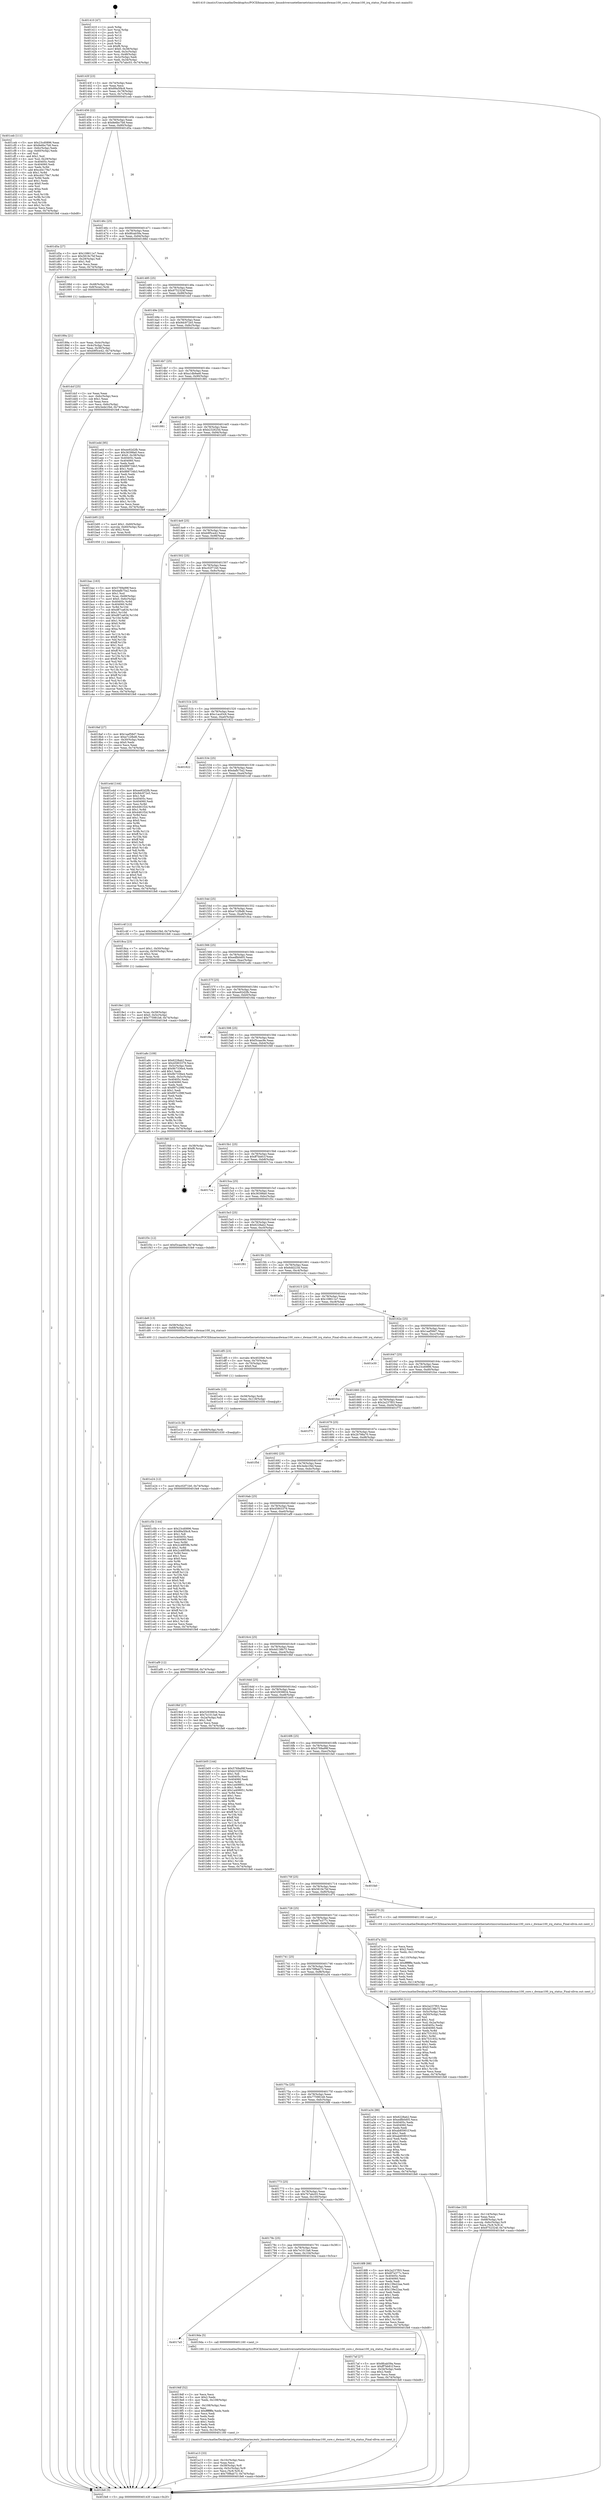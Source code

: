 digraph "0x401410" {
  label = "0x401410 (/mnt/c/Users/mathe/Desktop/tcc/POCII/binaries/extr_linuxdriversnetethernetstmicrostmmacdwmac100_core.c_dwmac100_irq_status_Final-ollvm.out::main(0))"
  labelloc = "t"
  node[shape=record]

  Entry [label="",width=0.3,height=0.3,shape=circle,fillcolor=black,style=filled]
  "0x40143f" [label="{
     0x40143f [23]\l
     | [instrs]\l
     &nbsp;&nbsp;0x40143f \<+3\>: mov -0x74(%rbp),%eax\l
     &nbsp;&nbsp;0x401442 \<+2\>: mov %eax,%ecx\l
     &nbsp;&nbsp;0x401444 \<+6\>: sub $0x89a5f4c8,%ecx\l
     &nbsp;&nbsp;0x40144a \<+3\>: mov %eax,-0x78(%rbp)\l
     &nbsp;&nbsp;0x40144d \<+3\>: mov %ecx,-0x7c(%rbp)\l
     &nbsp;&nbsp;0x401450 \<+6\>: je 0000000000401ceb \<main+0x8db\>\l
  }"]
  "0x401ceb" [label="{
     0x401ceb [111]\l
     | [instrs]\l
     &nbsp;&nbsp;0x401ceb \<+5\>: mov $0x23cd0896,%eax\l
     &nbsp;&nbsp;0x401cf0 \<+5\>: mov $0x8e6bc7b8,%ecx\l
     &nbsp;&nbsp;0x401cf5 \<+3\>: mov -0x6c(%rbp),%edx\l
     &nbsp;&nbsp;0x401cf8 \<+3\>: cmp -0x60(%rbp),%edx\l
     &nbsp;&nbsp;0x401cfb \<+4\>: setl %sil\l
     &nbsp;&nbsp;0x401cff \<+4\>: and $0x1,%sil\l
     &nbsp;&nbsp;0x401d03 \<+4\>: mov %sil,-0x29(%rbp)\l
     &nbsp;&nbsp;0x401d07 \<+7\>: mov 0x40405c,%edx\l
     &nbsp;&nbsp;0x401d0e \<+7\>: mov 0x404060,%edi\l
     &nbsp;&nbsp;0x401d15 \<+3\>: mov %edx,%r8d\l
     &nbsp;&nbsp;0x401d18 \<+7\>: add $0xcd4179a7,%r8d\l
     &nbsp;&nbsp;0x401d1f \<+4\>: sub $0x1,%r8d\l
     &nbsp;&nbsp;0x401d23 \<+7\>: sub $0xcd4179a7,%r8d\l
     &nbsp;&nbsp;0x401d2a \<+4\>: imul %r8d,%edx\l
     &nbsp;&nbsp;0x401d2e \<+3\>: and $0x1,%edx\l
     &nbsp;&nbsp;0x401d31 \<+3\>: cmp $0x0,%edx\l
     &nbsp;&nbsp;0x401d34 \<+4\>: sete %sil\l
     &nbsp;&nbsp;0x401d38 \<+3\>: cmp $0xa,%edi\l
     &nbsp;&nbsp;0x401d3b \<+4\>: setl %r9b\l
     &nbsp;&nbsp;0x401d3f \<+3\>: mov %sil,%r10b\l
     &nbsp;&nbsp;0x401d42 \<+3\>: and %r9b,%r10b\l
     &nbsp;&nbsp;0x401d45 \<+3\>: xor %r9b,%sil\l
     &nbsp;&nbsp;0x401d48 \<+3\>: or %sil,%r10b\l
     &nbsp;&nbsp;0x401d4b \<+4\>: test $0x1,%r10b\l
     &nbsp;&nbsp;0x401d4f \<+3\>: cmovne %ecx,%eax\l
     &nbsp;&nbsp;0x401d52 \<+3\>: mov %eax,-0x74(%rbp)\l
     &nbsp;&nbsp;0x401d55 \<+5\>: jmp 0000000000401fe8 \<main+0xbd8\>\l
  }"]
  "0x401456" [label="{
     0x401456 [22]\l
     | [instrs]\l
     &nbsp;&nbsp;0x401456 \<+5\>: jmp 000000000040145b \<main+0x4b\>\l
     &nbsp;&nbsp;0x40145b \<+3\>: mov -0x78(%rbp),%eax\l
     &nbsp;&nbsp;0x40145e \<+5\>: sub $0x8e6bc7b8,%eax\l
     &nbsp;&nbsp;0x401463 \<+3\>: mov %eax,-0x80(%rbp)\l
     &nbsp;&nbsp;0x401466 \<+6\>: je 0000000000401d5a \<main+0x94a\>\l
  }"]
  Exit [label="",width=0.3,height=0.3,shape=circle,fillcolor=black,style=filled,peripheries=2]
  "0x401d5a" [label="{
     0x401d5a [27]\l
     | [instrs]\l
     &nbsp;&nbsp;0x401d5a \<+5\>: mov $0x108611e7,%eax\l
     &nbsp;&nbsp;0x401d5f \<+5\>: mov $0x5819c7bf,%ecx\l
     &nbsp;&nbsp;0x401d64 \<+3\>: mov -0x29(%rbp),%dl\l
     &nbsp;&nbsp;0x401d67 \<+3\>: test $0x1,%dl\l
     &nbsp;&nbsp;0x401d6a \<+3\>: cmovne %ecx,%eax\l
     &nbsp;&nbsp;0x401d6d \<+3\>: mov %eax,-0x74(%rbp)\l
     &nbsp;&nbsp;0x401d70 \<+5\>: jmp 0000000000401fe8 \<main+0xbd8\>\l
  }"]
  "0x40146c" [label="{
     0x40146c [25]\l
     | [instrs]\l
     &nbsp;&nbsp;0x40146c \<+5\>: jmp 0000000000401471 \<main+0x61\>\l
     &nbsp;&nbsp;0x401471 \<+3\>: mov -0x78(%rbp),%eax\l
     &nbsp;&nbsp;0x401474 \<+5\>: sub $0x8fcab59a,%eax\l
     &nbsp;&nbsp;0x401479 \<+6\>: mov %eax,-0x84(%rbp)\l
     &nbsp;&nbsp;0x40147f \<+6\>: je 000000000040188d \<main+0x47d\>\l
  }"]
  "0x401e24" [label="{
     0x401e24 [12]\l
     | [instrs]\l
     &nbsp;&nbsp;0x401e24 \<+7\>: movl $0xc02f71b0,-0x74(%rbp)\l
     &nbsp;&nbsp;0x401e2b \<+5\>: jmp 0000000000401fe8 \<main+0xbd8\>\l
  }"]
  "0x40188d" [label="{
     0x40188d [13]\l
     | [instrs]\l
     &nbsp;&nbsp;0x40188d \<+4\>: mov -0x48(%rbp),%rax\l
     &nbsp;&nbsp;0x401891 \<+4\>: mov 0x8(%rax),%rdi\l
     &nbsp;&nbsp;0x401895 \<+5\>: call 0000000000401060 \<atoi@plt\>\l
     | [calls]\l
     &nbsp;&nbsp;0x401060 \{1\} (unknown)\l
  }"]
  "0x401485" [label="{
     0x401485 [25]\l
     | [instrs]\l
     &nbsp;&nbsp;0x401485 \<+5\>: jmp 000000000040148a \<main+0x7a\>\l
     &nbsp;&nbsp;0x40148a \<+3\>: mov -0x78(%rbp),%eax\l
     &nbsp;&nbsp;0x40148d \<+5\>: sub $0x9752324f,%eax\l
     &nbsp;&nbsp;0x401492 \<+6\>: mov %eax,-0x88(%rbp)\l
     &nbsp;&nbsp;0x401498 \<+6\>: je 0000000000401dcf \<main+0x9bf\>\l
  }"]
  "0x401e1b" [label="{
     0x401e1b [9]\l
     | [instrs]\l
     &nbsp;&nbsp;0x401e1b \<+4\>: mov -0x68(%rbp),%rdi\l
     &nbsp;&nbsp;0x401e1f \<+5\>: call 0000000000401030 \<free@plt\>\l
     | [calls]\l
     &nbsp;&nbsp;0x401030 \{1\} (unknown)\l
  }"]
  "0x401dcf" [label="{
     0x401dcf [25]\l
     | [instrs]\l
     &nbsp;&nbsp;0x401dcf \<+2\>: xor %eax,%eax\l
     &nbsp;&nbsp;0x401dd1 \<+3\>: mov -0x6c(%rbp),%ecx\l
     &nbsp;&nbsp;0x401dd4 \<+3\>: sub $0x1,%eax\l
     &nbsp;&nbsp;0x401dd7 \<+2\>: sub %eax,%ecx\l
     &nbsp;&nbsp;0x401dd9 \<+3\>: mov %ecx,-0x6c(%rbp)\l
     &nbsp;&nbsp;0x401ddc \<+7\>: movl $0x3ede1f4d,-0x74(%rbp)\l
     &nbsp;&nbsp;0x401de3 \<+5\>: jmp 0000000000401fe8 \<main+0xbd8\>\l
  }"]
  "0x40149e" [label="{
     0x40149e [25]\l
     | [instrs]\l
     &nbsp;&nbsp;0x40149e \<+5\>: jmp 00000000004014a3 \<main+0x93\>\l
     &nbsp;&nbsp;0x4014a3 \<+3\>: mov -0x78(%rbp),%eax\l
     &nbsp;&nbsp;0x4014a6 \<+5\>: sub $0x9dc972e5,%eax\l
     &nbsp;&nbsp;0x4014ab \<+6\>: mov %eax,-0x8c(%rbp)\l
     &nbsp;&nbsp;0x4014b1 \<+6\>: je 0000000000401edd \<main+0xacd\>\l
  }"]
  "0x401e0c" [label="{
     0x401e0c [15]\l
     | [instrs]\l
     &nbsp;&nbsp;0x401e0c \<+4\>: mov -0x58(%rbp),%rdi\l
     &nbsp;&nbsp;0x401e10 \<+6\>: mov %eax,-0x118(%rbp)\l
     &nbsp;&nbsp;0x401e16 \<+5\>: call 0000000000401030 \<free@plt\>\l
     | [calls]\l
     &nbsp;&nbsp;0x401030 \{1\} (unknown)\l
  }"]
  "0x401edd" [label="{
     0x401edd [95]\l
     | [instrs]\l
     &nbsp;&nbsp;0x401edd \<+5\>: mov $0xee92d2fb,%eax\l
     &nbsp;&nbsp;0x401ee2 \<+5\>: mov $0x36398a0,%ecx\l
     &nbsp;&nbsp;0x401ee7 \<+7\>: movl $0x0,-0x38(%rbp)\l
     &nbsp;&nbsp;0x401eee \<+7\>: mov 0x40405c,%edx\l
     &nbsp;&nbsp;0x401ef5 \<+7\>: mov 0x404060,%esi\l
     &nbsp;&nbsp;0x401efc \<+2\>: mov %edx,%edi\l
     &nbsp;&nbsp;0x401efe \<+6\>: add $0x888734b3,%edi\l
     &nbsp;&nbsp;0x401f04 \<+3\>: sub $0x1,%edi\l
     &nbsp;&nbsp;0x401f07 \<+6\>: sub $0x888734b3,%edi\l
     &nbsp;&nbsp;0x401f0d \<+3\>: imul %edi,%edx\l
     &nbsp;&nbsp;0x401f10 \<+3\>: and $0x1,%edx\l
     &nbsp;&nbsp;0x401f13 \<+3\>: cmp $0x0,%edx\l
     &nbsp;&nbsp;0x401f16 \<+4\>: sete %r8b\l
     &nbsp;&nbsp;0x401f1a \<+3\>: cmp $0xa,%esi\l
     &nbsp;&nbsp;0x401f1d \<+4\>: setl %r9b\l
     &nbsp;&nbsp;0x401f21 \<+3\>: mov %r8b,%r10b\l
     &nbsp;&nbsp;0x401f24 \<+3\>: and %r9b,%r10b\l
     &nbsp;&nbsp;0x401f27 \<+3\>: xor %r9b,%r8b\l
     &nbsp;&nbsp;0x401f2a \<+3\>: or %r8b,%r10b\l
     &nbsp;&nbsp;0x401f2d \<+4\>: test $0x1,%r10b\l
     &nbsp;&nbsp;0x401f31 \<+3\>: cmovne %ecx,%eax\l
     &nbsp;&nbsp;0x401f34 \<+3\>: mov %eax,-0x74(%rbp)\l
     &nbsp;&nbsp;0x401f37 \<+5\>: jmp 0000000000401fe8 \<main+0xbd8\>\l
  }"]
  "0x4014b7" [label="{
     0x4014b7 [25]\l
     | [instrs]\l
     &nbsp;&nbsp;0x4014b7 \<+5\>: jmp 00000000004014bc \<main+0xac\>\l
     &nbsp;&nbsp;0x4014bc \<+3\>: mov -0x78(%rbp),%eax\l
     &nbsp;&nbsp;0x4014bf \<+5\>: sub $0xa1db9ae8,%eax\l
     &nbsp;&nbsp;0x4014c4 \<+6\>: mov %eax,-0x90(%rbp)\l
     &nbsp;&nbsp;0x4014ca \<+6\>: je 0000000000401881 \<main+0x471\>\l
  }"]
  "0x401df5" [label="{
     0x401df5 [23]\l
     | [instrs]\l
     &nbsp;&nbsp;0x401df5 \<+10\>: movabs $0x4020b6,%rdi\l
     &nbsp;&nbsp;0x401dff \<+3\>: mov %eax,-0x70(%rbp)\l
     &nbsp;&nbsp;0x401e02 \<+3\>: mov -0x70(%rbp),%esi\l
     &nbsp;&nbsp;0x401e05 \<+2\>: mov $0x0,%al\l
     &nbsp;&nbsp;0x401e07 \<+5\>: call 0000000000401040 \<printf@plt\>\l
     | [calls]\l
     &nbsp;&nbsp;0x401040 \{1\} (unknown)\l
  }"]
  "0x401881" [label="{
     0x401881\l
  }", style=dashed]
  "0x4014d0" [label="{
     0x4014d0 [25]\l
     | [instrs]\l
     &nbsp;&nbsp;0x4014d0 \<+5\>: jmp 00000000004014d5 \<main+0xc5\>\l
     &nbsp;&nbsp;0x4014d5 \<+3\>: mov -0x78(%rbp),%eax\l
     &nbsp;&nbsp;0x4014d8 \<+5\>: sub $0xb232625d,%eax\l
     &nbsp;&nbsp;0x4014dd \<+6\>: mov %eax,-0x94(%rbp)\l
     &nbsp;&nbsp;0x4014e3 \<+6\>: je 0000000000401b95 \<main+0x785\>\l
  }"]
  "0x401dae" [label="{
     0x401dae [33]\l
     | [instrs]\l
     &nbsp;&nbsp;0x401dae \<+6\>: mov -0x114(%rbp),%ecx\l
     &nbsp;&nbsp;0x401db4 \<+3\>: imul %eax,%ecx\l
     &nbsp;&nbsp;0x401db7 \<+4\>: mov -0x68(%rbp),%r8\l
     &nbsp;&nbsp;0x401dbb \<+4\>: movslq -0x6c(%rbp),%r9\l
     &nbsp;&nbsp;0x401dbf \<+4\>: mov %ecx,(%r8,%r9,4)\l
     &nbsp;&nbsp;0x401dc3 \<+7\>: movl $0x9752324f,-0x74(%rbp)\l
     &nbsp;&nbsp;0x401dca \<+5\>: jmp 0000000000401fe8 \<main+0xbd8\>\l
  }"]
  "0x401b95" [label="{
     0x401b95 [23]\l
     | [instrs]\l
     &nbsp;&nbsp;0x401b95 \<+7\>: movl $0x1,-0x60(%rbp)\l
     &nbsp;&nbsp;0x401b9c \<+4\>: movslq -0x60(%rbp),%rax\l
     &nbsp;&nbsp;0x401ba0 \<+4\>: shl $0x2,%rax\l
     &nbsp;&nbsp;0x401ba4 \<+3\>: mov %rax,%rdi\l
     &nbsp;&nbsp;0x401ba7 \<+5\>: call 0000000000401050 \<malloc@plt\>\l
     | [calls]\l
     &nbsp;&nbsp;0x401050 \{1\} (unknown)\l
  }"]
  "0x4014e9" [label="{
     0x4014e9 [25]\l
     | [instrs]\l
     &nbsp;&nbsp;0x4014e9 \<+5\>: jmp 00000000004014ee \<main+0xde\>\l
     &nbsp;&nbsp;0x4014ee \<+3\>: mov -0x78(%rbp),%eax\l
     &nbsp;&nbsp;0x4014f1 \<+5\>: sub $0xb9f5ce42,%eax\l
     &nbsp;&nbsp;0x4014f6 \<+6\>: mov %eax,-0x98(%rbp)\l
     &nbsp;&nbsp;0x4014fc \<+6\>: je 00000000004018af \<main+0x49f\>\l
  }"]
  "0x401d7a" [label="{
     0x401d7a [52]\l
     | [instrs]\l
     &nbsp;&nbsp;0x401d7a \<+2\>: xor %ecx,%ecx\l
     &nbsp;&nbsp;0x401d7c \<+5\>: mov $0x2,%edx\l
     &nbsp;&nbsp;0x401d81 \<+6\>: mov %edx,-0x110(%rbp)\l
     &nbsp;&nbsp;0x401d87 \<+1\>: cltd\l
     &nbsp;&nbsp;0x401d88 \<+6\>: mov -0x110(%rbp),%esi\l
     &nbsp;&nbsp;0x401d8e \<+2\>: idiv %esi\l
     &nbsp;&nbsp;0x401d90 \<+6\>: imul $0xfffffffe,%edx,%edx\l
     &nbsp;&nbsp;0x401d96 \<+2\>: mov %ecx,%edi\l
     &nbsp;&nbsp;0x401d98 \<+2\>: sub %edx,%edi\l
     &nbsp;&nbsp;0x401d9a \<+2\>: mov %ecx,%edx\l
     &nbsp;&nbsp;0x401d9c \<+3\>: sub $0x1,%edx\l
     &nbsp;&nbsp;0x401d9f \<+2\>: add %edx,%edi\l
     &nbsp;&nbsp;0x401da1 \<+2\>: sub %edi,%ecx\l
     &nbsp;&nbsp;0x401da3 \<+6\>: mov %ecx,-0x114(%rbp)\l
     &nbsp;&nbsp;0x401da9 \<+5\>: call 0000000000401160 \<next_i\>\l
     | [calls]\l
     &nbsp;&nbsp;0x401160 \{1\} (/mnt/c/Users/mathe/Desktop/tcc/POCII/binaries/extr_linuxdriversnetethernetstmicrostmmacdwmac100_core.c_dwmac100_irq_status_Final-ollvm.out::next_i)\l
  }"]
  "0x4018af" [label="{
     0x4018af [27]\l
     | [instrs]\l
     &nbsp;&nbsp;0x4018af \<+5\>: mov $0x1aaf58d7,%eax\l
     &nbsp;&nbsp;0x4018b4 \<+5\>: mov $0xe7c2fbd6,%ecx\l
     &nbsp;&nbsp;0x4018b9 \<+3\>: mov -0x30(%rbp),%edx\l
     &nbsp;&nbsp;0x4018bc \<+3\>: cmp $0x0,%edx\l
     &nbsp;&nbsp;0x4018bf \<+3\>: cmove %ecx,%eax\l
     &nbsp;&nbsp;0x4018c2 \<+3\>: mov %eax,-0x74(%rbp)\l
     &nbsp;&nbsp;0x4018c5 \<+5\>: jmp 0000000000401fe8 \<main+0xbd8\>\l
  }"]
  "0x401502" [label="{
     0x401502 [25]\l
     | [instrs]\l
     &nbsp;&nbsp;0x401502 \<+5\>: jmp 0000000000401507 \<main+0xf7\>\l
     &nbsp;&nbsp;0x401507 \<+3\>: mov -0x78(%rbp),%eax\l
     &nbsp;&nbsp;0x40150a \<+5\>: sub $0xc02f71b0,%eax\l
     &nbsp;&nbsp;0x40150f \<+6\>: mov %eax,-0x9c(%rbp)\l
     &nbsp;&nbsp;0x401515 \<+6\>: je 0000000000401e4d \<main+0xa3d\>\l
  }"]
  "0x401bac" [label="{
     0x401bac [163]\l
     | [instrs]\l
     &nbsp;&nbsp;0x401bac \<+5\>: mov $0x5769a99f,%ecx\l
     &nbsp;&nbsp;0x401bb1 \<+5\>: mov $0xdafb75a2,%edx\l
     &nbsp;&nbsp;0x401bb6 \<+3\>: mov $0x1,%sil\l
     &nbsp;&nbsp;0x401bb9 \<+4\>: mov %rax,-0x68(%rbp)\l
     &nbsp;&nbsp;0x401bbd \<+7\>: movl $0x0,-0x6c(%rbp)\l
     &nbsp;&nbsp;0x401bc4 \<+8\>: mov 0x40405c,%r8d\l
     &nbsp;&nbsp;0x401bcc \<+8\>: mov 0x404060,%r9d\l
     &nbsp;&nbsp;0x401bd4 \<+3\>: mov %r8d,%r10d\l
     &nbsp;&nbsp;0x401bd7 \<+7\>: sub $0xd87ca634,%r10d\l
     &nbsp;&nbsp;0x401bde \<+4\>: sub $0x1,%r10d\l
     &nbsp;&nbsp;0x401be2 \<+7\>: add $0xd87ca634,%r10d\l
     &nbsp;&nbsp;0x401be9 \<+4\>: imul %r10d,%r8d\l
     &nbsp;&nbsp;0x401bed \<+4\>: and $0x1,%r8d\l
     &nbsp;&nbsp;0x401bf1 \<+4\>: cmp $0x0,%r8d\l
     &nbsp;&nbsp;0x401bf5 \<+4\>: sete %r11b\l
     &nbsp;&nbsp;0x401bf9 \<+4\>: cmp $0xa,%r9d\l
     &nbsp;&nbsp;0x401bfd \<+3\>: setl %bl\l
     &nbsp;&nbsp;0x401c00 \<+3\>: mov %r11b,%r14b\l
     &nbsp;&nbsp;0x401c03 \<+4\>: xor $0xff,%r14b\l
     &nbsp;&nbsp;0x401c07 \<+3\>: mov %bl,%r15b\l
     &nbsp;&nbsp;0x401c0a \<+4\>: xor $0xff,%r15b\l
     &nbsp;&nbsp;0x401c0e \<+4\>: xor $0x1,%sil\l
     &nbsp;&nbsp;0x401c12 \<+3\>: mov %r14b,%r12b\l
     &nbsp;&nbsp;0x401c15 \<+4\>: and $0xff,%r12b\l
     &nbsp;&nbsp;0x401c19 \<+3\>: and %sil,%r11b\l
     &nbsp;&nbsp;0x401c1c \<+3\>: mov %r15b,%r13b\l
     &nbsp;&nbsp;0x401c1f \<+4\>: and $0xff,%r13b\l
     &nbsp;&nbsp;0x401c23 \<+3\>: and %sil,%bl\l
     &nbsp;&nbsp;0x401c26 \<+3\>: or %r11b,%r12b\l
     &nbsp;&nbsp;0x401c29 \<+3\>: or %bl,%r13b\l
     &nbsp;&nbsp;0x401c2c \<+3\>: xor %r13b,%r12b\l
     &nbsp;&nbsp;0x401c2f \<+3\>: or %r15b,%r14b\l
     &nbsp;&nbsp;0x401c32 \<+4\>: xor $0xff,%r14b\l
     &nbsp;&nbsp;0x401c36 \<+4\>: or $0x1,%sil\l
     &nbsp;&nbsp;0x401c3a \<+3\>: and %sil,%r14b\l
     &nbsp;&nbsp;0x401c3d \<+3\>: or %r14b,%r12b\l
     &nbsp;&nbsp;0x401c40 \<+4\>: test $0x1,%r12b\l
     &nbsp;&nbsp;0x401c44 \<+3\>: cmovne %edx,%ecx\l
     &nbsp;&nbsp;0x401c47 \<+3\>: mov %ecx,-0x74(%rbp)\l
     &nbsp;&nbsp;0x401c4a \<+5\>: jmp 0000000000401fe8 \<main+0xbd8\>\l
  }"]
  "0x401e4d" [label="{
     0x401e4d [144]\l
     | [instrs]\l
     &nbsp;&nbsp;0x401e4d \<+5\>: mov $0xee92d2fb,%eax\l
     &nbsp;&nbsp;0x401e52 \<+5\>: mov $0x9dc972e5,%ecx\l
     &nbsp;&nbsp;0x401e57 \<+2\>: mov $0x1,%dl\l
     &nbsp;&nbsp;0x401e59 \<+7\>: mov 0x40405c,%esi\l
     &nbsp;&nbsp;0x401e60 \<+7\>: mov 0x404060,%edi\l
     &nbsp;&nbsp;0x401e67 \<+3\>: mov %esi,%r8d\l
     &nbsp;&nbsp;0x401e6a \<+7\>: add $0x4461f2d,%r8d\l
     &nbsp;&nbsp;0x401e71 \<+4\>: sub $0x1,%r8d\l
     &nbsp;&nbsp;0x401e75 \<+7\>: sub $0x4461f2d,%r8d\l
     &nbsp;&nbsp;0x401e7c \<+4\>: imul %r8d,%esi\l
     &nbsp;&nbsp;0x401e80 \<+3\>: and $0x1,%esi\l
     &nbsp;&nbsp;0x401e83 \<+3\>: cmp $0x0,%esi\l
     &nbsp;&nbsp;0x401e86 \<+4\>: sete %r9b\l
     &nbsp;&nbsp;0x401e8a \<+3\>: cmp $0xa,%edi\l
     &nbsp;&nbsp;0x401e8d \<+4\>: setl %r10b\l
     &nbsp;&nbsp;0x401e91 \<+3\>: mov %r9b,%r11b\l
     &nbsp;&nbsp;0x401e94 \<+4\>: xor $0xff,%r11b\l
     &nbsp;&nbsp;0x401e98 \<+3\>: mov %r10b,%bl\l
     &nbsp;&nbsp;0x401e9b \<+3\>: xor $0xff,%bl\l
     &nbsp;&nbsp;0x401e9e \<+3\>: xor $0x0,%dl\l
     &nbsp;&nbsp;0x401ea1 \<+3\>: mov %r11b,%r14b\l
     &nbsp;&nbsp;0x401ea4 \<+4\>: and $0x0,%r14b\l
     &nbsp;&nbsp;0x401ea8 \<+3\>: and %dl,%r9b\l
     &nbsp;&nbsp;0x401eab \<+3\>: mov %bl,%r15b\l
     &nbsp;&nbsp;0x401eae \<+4\>: and $0x0,%r15b\l
     &nbsp;&nbsp;0x401eb2 \<+3\>: and %dl,%r10b\l
     &nbsp;&nbsp;0x401eb5 \<+3\>: or %r9b,%r14b\l
     &nbsp;&nbsp;0x401eb8 \<+3\>: or %r10b,%r15b\l
     &nbsp;&nbsp;0x401ebb \<+3\>: xor %r15b,%r14b\l
     &nbsp;&nbsp;0x401ebe \<+3\>: or %bl,%r11b\l
     &nbsp;&nbsp;0x401ec1 \<+4\>: xor $0xff,%r11b\l
     &nbsp;&nbsp;0x401ec5 \<+3\>: or $0x0,%dl\l
     &nbsp;&nbsp;0x401ec8 \<+3\>: and %dl,%r11b\l
     &nbsp;&nbsp;0x401ecb \<+3\>: or %r11b,%r14b\l
     &nbsp;&nbsp;0x401ece \<+4\>: test $0x1,%r14b\l
     &nbsp;&nbsp;0x401ed2 \<+3\>: cmovne %ecx,%eax\l
     &nbsp;&nbsp;0x401ed5 \<+3\>: mov %eax,-0x74(%rbp)\l
     &nbsp;&nbsp;0x401ed8 \<+5\>: jmp 0000000000401fe8 \<main+0xbd8\>\l
  }"]
  "0x40151b" [label="{
     0x40151b [25]\l
     | [instrs]\l
     &nbsp;&nbsp;0x40151b \<+5\>: jmp 0000000000401520 \<main+0x110\>\l
     &nbsp;&nbsp;0x401520 \<+3\>: mov -0x78(%rbp),%eax\l
     &nbsp;&nbsp;0x401523 \<+5\>: sub $0xc1acd3c6,%eax\l
     &nbsp;&nbsp;0x401528 \<+6\>: mov %eax,-0xa0(%rbp)\l
     &nbsp;&nbsp;0x40152e \<+6\>: je 0000000000401822 \<main+0x412\>\l
  }"]
  "0x401a13" [label="{
     0x401a13 [33]\l
     | [instrs]\l
     &nbsp;&nbsp;0x401a13 \<+6\>: mov -0x10c(%rbp),%ecx\l
     &nbsp;&nbsp;0x401a19 \<+3\>: imul %eax,%ecx\l
     &nbsp;&nbsp;0x401a1c \<+4\>: mov -0x58(%rbp),%r8\l
     &nbsp;&nbsp;0x401a20 \<+4\>: movslq -0x5c(%rbp),%r9\l
     &nbsp;&nbsp;0x401a24 \<+4\>: mov %ecx,(%r8,%r9,4)\l
     &nbsp;&nbsp;0x401a28 \<+7\>: movl $0x70f8ab73,-0x74(%rbp)\l
     &nbsp;&nbsp;0x401a2f \<+5\>: jmp 0000000000401fe8 \<main+0xbd8\>\l
  }"]
  "0x401822" [label="{
     0x401822\l
  }", style=dashed]
  "0x401534" [label="{
     0x401534 [25]\l
     | [instrs]\l
     &nbsp;&nbsp;0x401534 \<+5\>: jmp 0000000000401539 \<main+0x129\>\l
     &nbsp;&nbsp;0x401539 \<+3\>: mov -0x78(%rbp),%eax\l
     &nbsp;&nbsp;0x40153c \<+5\>: sub $0xdafb75a2,%eax\l
     &nbsp;&nbsp;0x401541 \<+6\>: mov %eax,-0xa4(%rbp)\l
     &nbsp;&nbsp;0x401547 \<+6\>: je 0000000000401c4f \<main+0x83f\>\l
  }"]
  "0x4019df" [label="{
     0x4019df [52]\l
     | [instrs]\l
     &nbsp;&nbsp;0x4019df \<+2\>: xor %ecx,%ecx\l
     &nbsp;&nbsp;0x4019e1 \<+5\>: mov $0x2,%edx\l
     &nbsp;&nbsp;0x4019e6 \<+6\>: mov %edx,-0x108(%rbp)\l
     &nbsp;&nbsp;0x4019ec \<+1\>: cltd\l
     &nbsp;&nbsp;0x4019ed \<+6\>: mov -0x108(%rbp),%esi\l
     &nbsp;&nbsp;0x4019f3 \<+2\>: idiv %esi\l
     &nbsp;&nbsp;0x4019f5 \<+6\>: imul $0xfffffffe,%edx,%edx\l
     &nbsp;&nbsp;0x4019fb \<+2\>: mov %ecx,%edi\l
     &nbsp;&nbsp;0x4019fd \<+2\>: sub %edx,%edi\l
     &nbsp;&nbsp;0x4019ff \<+2\>: mov %ecx,%edx\l
     &nbsp;&nbsp;0x401a01 \<+3\>: sub $0x1,%edx\l
     &nbsp;&nbsp;0x401a04 \<+2\>: add %edx,%edi\l
     &nbsp;&nbsp;0x401a06 \<+2\>: sub %edi,%ecx\l
     &nbsp;&nbsp;0x401a08 \<+6\>: mov %ecx,-0x10c(%rbp)\l
     &nbsp;&nbsp;0x401a0e \<+5\>: call 0000000000401160 \<next_i\>\l
     | [calls]\l
     &nbsp;&nbsp;0x401160 \{1\} (/mnt/c/Users/mathe/Desktop/tcc/POCII/binaries/extr_linuxdriversnetethernetstmicrostmmacdwmac100_core.c_dwmac100_irq_status_Final-ollvm.out::next_i)\l
  }"]
  "0x401c4f" [label="{
     0x401c4f [12]\l
     | [instrs]\l
     &nbsp;&nbsp;0x401c4f \<+7\>: movl $0x3ede1f4d,-0x74(%rbp)\l
     &nbsp;&nbsp;0x401c56 \<+5\>: jmp 0000000000401fe8 \<main+0xbd8\>\l
  }"]
  "0x40154d" [label="{
     0x40154d [25]\l
     | [instrs]\l
     &nbsp;&nbsp;0x40154d \<+5\>: jmp 0000000000401552 \<main+0x142\>\l
     &nbsp;&nbsp;0x401552 \<+3\>: mov -0x78(%rbp),%eax\l
     &nbsp;&nbsp;0x401555 \<+5\>: sub $0xe7c2fbd6,%eax\l
     &nbsp;&nbsp;0x40155a \<+6\>: mov %eax,-0xa8(%rbp)\l
     &nbsp;&nbsp;0x401560 \<+6\>: je 00000000004018ca \<main+0x4ba\>\l
  }"]
  "0x4017a5" [label="{
     0x4017a5\l
  }", style=dashed]
  "0x4018ca" [label="{
     0x4018ca [23]\l
     | [instrs]\l
     &nbsp;&nbsp;0x4018ca \<+7\>: movl $0x1,-0x50(%rbp)\l
     &nbsp;&nbsp;0x4018d1 \<+4\>: movslq -0x50(%rbp),%rax\l
     &nbsp;&nbsp;0x4018d5 \<+4\>: shl $0x2,%rax\l
     &nbsp;&nbsp;0x4018d9 \<+3\>: mov %rax,%rdi\l
     &nbsp;&nbsp;0x4018dc \<+5\>: call 0000000000401050 \<malloc@plt\>\l
     | [calls]\l
     &nbsp;&nbsp;0x401050 \{1\} (unknown)\l
  }"]
  "0x401566" [label="{
     0x401566 [25]\l
     | [instrs]\l
     &nbsp;&nbsp;0x401566 \<+5\>: jmp 000000000040156b \<main+0x15b\>\l
     &nbsp;&nbsp;0x40156b \<+3\>: mov -0x78(%rbp),%eax\l
     &nbsp;&nbsp;0x40156e \<+5\>: sub $0xedfb0d05,%eax\l
     &nbsp;&nbsp;0x401573 \<+6\>: mov %eax,-0xac(%rbp)\l
     &nbsp;&nbsp;0x401579 \<+6\>: je 0000000000401a8c \<main+0x67c\>\l
  }"]
  "0x4019da" [label="{
     0x4019da [5]\l
     | [instrs]\l
     &nbsp;&nbsp;0x4019da \<+5\>: call 0000000000401160 \<next_i\>\l
     | [calls]\l
     &nbsp;&nbsp;0x401160 \{1\} (/mnt/c/Users/mathe/Desktop/tcc/POCII/binaries/extr_linuxdriversnetethernetstmicrostmmacdwmac100_core.c_dwmac100_irq_status_Final-ollvm.out::next_i)\l
  }"]
  "0x401a8c" [label="{
     0x401a8c [109]\l
     | [instrs]\l
     &nbsp;&nbsp;0x401a8c \<+5\>: mov $0x6228ab2,%eax\l
     &nbsp;&nbsp;0x401a91 \<+5\>: mov $0x45903379,%ecx\l
     &nbsp;&nbsp;0x401a96 \<+3\>: mov -0x5c(%rbp),%edx\l
     &nbsp;&nbsp;0x401a99 \<+6\>: add $0x9b7336e4,%edx\l
     &nbsp;&nbsp;0x401a9f \<+3\>: add $0x1,%edx\l
     &nbsp;&nbsp;0x401aa2 \<+6\>: sub $0x9b7336e4,%edx\l
     &nbsp;&nbsp;0x401aa8 \<+3\>: mov %edx,-0x5c(%rbp)\l
     &nbsp;&nbsp;0x401aab \<+7\>: mov 0x40405c,%edx\l
     &nbsp;&nbsp;0x401ab2 \<+7\>: mov 0x404060,%esi\l
     &nbsp;&nbsp;0x401ab9 \<+2\>: mov %edx,%edi\l
     &nbsp;&nbsp;0x401abb \<+6\>: sub $0x897c298f,%edi\l
     &nbsp;&nbsp;0x401ac1 \<+3\>: sub $0x1,%edi\l
     &nbsp;&nbsp;0x401ac4 \<+6\>: add $0x897c298f,%edi\l
     &nbsp;&nbsp;0x401aca \<+3\>: imul %edi,%edx\l
     &nbsp;&nbsp;0x401acd \<+3\>: and $0x1,%edx\l
     &nbsp;&nbsp;0x401ad0 \<+3\>: cmp $0x0,%edx\l
     &nbsp;&nbsp;0x401ad3 \<+4\>: sete %r8b\l
     &nbsp;&nbsp;0x401ad7 \<+3\>: cmp $0xa,%esi\l
     &nbsp;&nbsp;0x401ada \<+4\>: setl %r9b\l
     &nbsp;&nbsp;0x401ade \<+3\>: mov %r8b,%r10b\l
     &nbsp;&nbsp;0x401ae1 \<+3\>: and %r9b,%r10b\l
     &nbsp;&nbsp;0x401ae4 \<+3\>: xor %r9b,%r8b\l
     &nbsp;&nbsp;0x401ae7 \<+3\>: or %r8b,%r10b\l
     &nbsp;&nbsp;0x401aea \<+4\>: test $0x1,%r10b\l
     &nbsp;&nbsp;0x401aee \<+3\>: cmovne %ecx,%eax\l
     &nbsp;&nbsp;0x401af1 \<+3\>: mov %eax,-0x74(%rbp)\l
     &nbsp;&nbsp;0x401af4 \<+5\>: jmp 0000000000401fe8 \<main+0xbd8\>\l
  }"]
  "0x40157f" [label="{
     0x40157f [25]\l
     | [instrs]\l
     &nbsp;&nbsp;0x40157f \<+5\>: jmp 0000000000401584 \<main+0x174\>\l
     &nbsp;&nbsp;0x401584 \<+3\>: mov -0x78(%rbp),%eax\l
     &nbsp;&nbsp;0x401587 \<+5\>: sub $0xee92d2fb,%eax\l
     &nbsp;&nbsp;0x40158c \<+6\>: mov %eax,-0xb0(%rbp)\l
     &nbsp;&nbsp;0x401592 \<+6\>: je 0000000000401fda \<main+0xbca\>\l
  }"]
  "0x4018e1" [label="{
     0x4018e1 [23]\l
     | [instrs]\l
     &nbsp;&nbsp;0x4018e1 \<+4\>: mov %rax,-0x58(%rbp)\l
     &nbsp;&nbsp;0x4018e5 \<+7\>: movl $0x0,-0x5c(%rbp)\l
     &nbsp;&nbsp;0x4018ec \<+7\>: movl $0x775981b8,-0x74(%rbp)\l
     &nbsp;&nbsp;0x4018f3 \<+5\>: jmp 0000000000401fe8 \<main+0xbd8\>\l
  }"]
  "0x401fda" [label="{
     0x401fda\l
  }", style=dashed]
  "0x401598" [label="{
     0x401598 [25]\l
     | [instrs]\l
     &nbsp;&nbsp;0x401598 \<+5\>: jmp 000000000040159d \<main+0x18d\>\l
     &nbsp;&nbsp;0x40159d \<+3\>: mov -0x78(%rbp),%eax\l
     &nbsp;&nbsp;0x4015a0 \<+5\>: sub $0xf3caac9e,%eax\l
     &nbsp;&nbsp;0x4015a5 \<+6\>: mov %eax,-0xb4(%rbp)\l
     &nbsp;&nbsp;0x4015ab \<+6\>: je 0000000000401f48 \<main+0xb38\>\l
  }"]
  "0x40189a" [label="{
     0x40189a [21]\l
     | [instrs]\l
     &nbsp;&nbsp;0x40189a \<+3\>: mov %eax,-0x4c(%rbp)\l
     &nbsp;&nbsp;0x40189d \<+3\>: mov -0x4c(%rbp),%eax\l
     &nbsp;&nbsp;0x4018a0 \<+3\>: mov %eax,-0x30(%rbp)\l
     &nbsp;&nbsp;0x4018a3 \<+7\>: movl $0xb9f5ce42,-0x74(%rbp)\l
     &nbsp;&nbsp;0x4018aa \<+5\>: jmp 0000000000401fe8 \<main+0xbd8\>\l
  }"]
  "0x401f48" [label="{
     0x401f48 [21]\l
     | [instrs]\l
     &nbsp;&nbsp;0x401f48 \<+3\>: mov -0x38(%rbp),%eax\l
     &nbsp;&nbsp;0x401f4b \<+7\>: add $0xf8,%rsp\l
     &nbsp;&nbsp;0x401f52 \<+1\>: pop %rbx\l
     &nbsp;&nbsp;0x401f53 \<+2\>: pop %r12\l
     &nbsp;&nbsp;0x401f55 \<+2\>: pop %r13\l
     &nbsp;&nbsp;0x401f57 \<+2\>: pop %r14\l
     &nbsp;&nbsp;0x401f59 \<+2\>: pop %r15\l
     &nbsp;&nbsp;0x401f5b \<+1\>: pop %rbp\l
     &nbsp;&nbsp;0x401f5c \<+1\>: ret\l
  }"]
  "0x4015b1" [label="{
     0x4015b1 [25]\l
     | [instrs]\l
     &nbsp;&nbsp;0x4015b1 \<+5\>: jmp 00000000004015b6 \<main+0x1a6\>\l
     &nbsp;&nbsp;0x4015b6 \<+3\>: mov -0x78(%rbp),%eax\l
     &nbsp;&nbsp;0x4015b9 \<+5\>: sub $0xff7bb81f,%eax\l
     &nbsp;&nbsp;0x4015be \<+6\>: mov %eax,-0xb8(%rbp)\l
     &nbsp;&nbsp;0x4015c4 \<+6\>: je 00000000004017ca \<main+0x3ba\>\l
  }"]
  "0x401410" [label="{
     0x401410 [47]\l
     | [instrs]\l
     &nbsp;&nbsp;0x401410 \<+1\>: push %rbp\l
     &nbsp;&nbsp;0x401411 \<+3\>: mov %rsp,%rbp\l
     &nbsp;&nbsp;0x401414 \<+2\>: push %r15\l
     &nbsp;&nbsp;0x401416 \<+2\>: push %r14\l
     &nbsp;&nbsp;0x401418 \<+2\>: push %r13\l
     &nbsp;&nbsp;0x40141a \<+2\>: push %r12\l
     &nbsp;&nbsp;0x40141c \<+1\>: push %rbx\l
     &nbsp;&nbsp;0x40141d \<+7\>: sub $0xf8,%rsp\l
     &nbsp;&nbsp;0x401424 \<+7\>: movl $0x0,-0x38(%rbp)\l
     &nbsp;&nbsp;0x40142b \<+3\>: mov %edi,-0x3c(%rbp)\l
     &nbsp;&nbsp;0x40142e \<+4\>: mov %rsi,-0x48(%rbp)\l
     &nbsp;&nbsp;0x401432 \<+3\>: mov -0x3c(%rbp),%edi\l
     &nbsp;&nbsp;0x401435 \<+3\>: mov %edi,-0x34(%rbp)\l
     &nbsp;&nbsp;0x401438 \<+7\>: movl $0x7b7abc03,-0x74(%rbp)\l
  }"]
  "0x4017ca" [label="{
     0x4017ca\l
  }", style=dashed]
  "0x4015ca" [label="{
     0x4015ca [25]\l
     | [instrs]\l
     &nbsp;&nbsp;0x4015ca \<+5\>: jmp 00000000004015cf \<main+0x1bf\>\l
     &nbsp;&nbsp;0x4015cf \<+3\>: mov -0x78(%rbp),%eax\l
     &nbsp;&nbsp;0x4015d2 \<+5\>: sub $0x36398a0,%eax\l
     &nbsp;&nbsp;0x4015d7 \<+6\>: mov %eax,-0xbc(%rbp)\l
     &nbsp;&nbsp;0x4015dd \<+6\>: je 0000000000401f3c \<main+0xb2c\>\l
  }"]
  "0x401fe8" [label="{
     0x401fe8 [5]\l
     | [instrs]\l
     &nbsp;&nbsp;0x401fe8 \<+5\>: jmp 000000000040143f \<main+0x2f\>\l
  }"]
  "0x401f3c" [label="{
     0x401f3c [12]\l
     | [instrs]\l
     &nbsp;&nbsp;0x401f3c \<+7\>: movl $0xf3caac9e,-0x74(%rbp)\l
     &nbsp;&nbsp;0x401f43 \<+5\>: jmp 0000000000401fe8 \<main+0xbd8\>\l
  }"]
  "0x4015e3" [label="{
     0x4015e3 [25]\l
     | [instrs]\l
     &nbsp;&nbsp;0x4015e3 \<+5\>: jmp 00000000004015e8 \<main+0x1d8\>\l
     &nbsp;&nbsp;0x4015e8 \<+3\>: mov -0x78(%rbp),%eax\l
     &nbsp;&nbsp;0x4015eb \<+5\>: sub $0x6228ab2,%eax\l
     &nbsp;&nbsp;0x4015f0 \<+6\>: mov %eax,-0xc0(%rbp)\l
     &nbsp;&nbsp;0x4015f6 \<+6\>: je 0000000000401f81 \<main+0xb71\>\l
  }"]
  "0x40178c" [label="{
     0x40178c [25]\l
     | [instrs]\l
     &nbsp;&nbsp;0x40178c \<+5\>: jmp 0000000000401791 \<main+0x381\>\l
     &nbsp;&nbsp;0x401791 \<+3\>: mov -0x78(%rbp),%eax\l
     &nbsp;&nbsp;0x401794 \<+5\>: sub $0x7e1013a6,%eax\l
     &nbsp;&nbsp;0x401799 \<+6\>: mov %eax,-0x104(%rbp)\l
     &nbsp;&nbsp;0x40179f \<+6\>: je 00000000004019da \<main+0x5ca\>\l
  }"]
  "0x401f81" [label="{
     0x401f81\l
  }", style=dashed]
  "0x4015fc" [label="{
     0x4015fc [25]\l
     | [instrs]\l
     &nbsp;&nbsp;0x4015fc \<+5\>: jmp 0000000000401601 \<main+0x1f1\>\l
     &nbsp;&nbsp;0x401601 \<+3\>: mov -0x78(%rbp),%eax\l
     &nbsp;&nbsp;0x401604 \<+5\>: sub $0x6dd223d,%eax\l
     &nbsp;&nbsp;0x401609 \<+6\>: mov %eax,-0xc4(%rbp)\l
     &nbsp;&nbsp;0x40160f \<+6\>: je 0000000000401e3c \<main+0xa2c\>\l
  }"]
  "0x4017af" [label="{
     0x4017af [27]\l
     | [instrs]\l
     &nbsp;&nbsp;0x4017af \<+5\>: mov $0x8fcab59a,%eax\l
     &nbsp;&nbsp;0x4017b4 \<+5\>: mov $0xff7bb81f,%ecx\l
     &nbsp;&nbsp;0x4017b9 \<+3\>: mov -0x34(%rbp),%edx\l
     &nbsp;&nbsp;0x4017bc \<+3\>: cmp $0x2,%edx\l
     &nbsp;&nbsp;0x4017bf \<+3\>: cmovne %ecx,%eax\l
     &nbsp;&nbsp;0x4017c2 \<+3\>: mov %eax,-0x74(%rbp)\l
     &nbsp;&nbsp;0x4017c5 \<+5\>: jmp 0000000000401fe8 \<main+0xbd8\>\l
  }"]
  "0x401e3c" [label="{
     0x401e3c\l
  }", style=dashed]
  "0x401615" [label="{
     0x401615 [25]\l
     | [instrs]\l
     &nbsp;&nbsp;0x401615 \<+5\>: jmp 000000000040161a \<main+0x20a\>\l
     &nbsp;&nbsp;0x40161a \<+3\>: mov -0x78(%rbp),%eax\l
     &nbsp;&nbsp;0x40161d \<+5\>: sub $0x108611e7,%eax\l
     &nbsp;&nbsp;0x401622 \<+6\>: mov %eax,-0xc8(%rbp)\l
     &nbsp;&nbsp;0x401628 \<+6\>: je 0000000000401de8 \<main+0x9d8\>\l
  }"]
  "0x401773" [label="{
     0x401773 [25]\l
     | [instrs]\l
     &nbsp;&nbsp;0x401773 \<+5\>: jmp 0000000000401778 \<main+0x368\>\l
     &nbsp;&nbsp;0x401778 \<+3\>: mov -0x78(%rbp),%eax\l
     &nbsp;&nbsp;0x40177b \<+5\>: sub $0x7b7abc03,%eax\l
     &nbsp;&nbsp;0x401780 \<+6\>: mov %eax,-0x100(%rbp)\l
     &nbsp;&nbsp;0x401786 \<+6\>: je 00000000004017af \<main+0x39f\>\l
  }"]
  "0x401de8" [label="{
     0x401de8 [13]\l
     | [instrs]\l
     &nbsp;&nbsp;0x401de8 \<+4\>: mov -0x58(%rbp),%rdi\l
     &nbsp;&nbsp;0x401dec \<+4\>: mov -0x68(%rbp),%rsi\l
     &nbsp;&nbsp;0x401df0 \<+5\>: call 0000000000401400 \<dwmac100_irq_status\>\l
     | [calls]\l
     &nbsp;&nbsp;0x401400 \{1\} (/mnt/c/Users/mathe/Desktop/tcc/POCII/binaries/extr_linuxdriversnetethernetstmicrostmmacdwmac100_core.c_dwmac100_irq_status_Final-ollvm.out::dwmac100_irq_status)\l
  }"]
  "0x40162e" [label="{
     0x40162e [25]\l
     | [instrs]\l
     &nbsp;&nbsp;0x40162e \<+5\>: jmp 0000000000401633 \<main+0x223\>\l
     &nbsp;&nbsp;0x401633 \<+3\>: mov -0x78(%rbp),%eax\l
     &nbsp;&nbsp;0x401636 \<+5\>: sub $0x1aaf58d7,%eax\l
     &nbsp;&nbsp;0x40163b \<+6\>: mov %eax,-0xcc(%rbp)\l
     &nbsp;&nbsp;0x401641 \<+6\>: je 0000000000401e30 \<main+0xa20\>\l
  }"]
  "0x4018f8" [label="{
     0x4018f8 [88]\l
     | [instrs]\l
     &nbsp;&nbsp;0x4018f8 \<+5\>: mov $0x2a237f03,%eax\l
     &nbsp;&nbsp;0x4018fd \<+5\>: mov $0x6f7e377c,%ecx\l
     &nbsp;&nbsp;0x401902 \<+7\>: mov 0x40405c,%edx\l
     &nbsp;&nbsp;0x401909 \<+7\>: mov 0x404060,%esi\l
     &nbsp;&nbsp;0x401910 \<+2\>: mov %edx,%edi\l
     &nbsp;&nbsp;0x401912 \<+6\>: add $0x139e22aa,%edi\l
     &nbsp;&nbsp;0x401918 \<+3\>: sub $0x1,%edi\l
     &nbsp;&nbsp;0x40191b \<+6\>: sub $0x139e22aa,%edi\l
     &nbsp;&nbsp;0x401921 \<+3\>: imul %edi,%edx\l
     &nbsp;&nbsp;0x401924 \<+3\>: and $0x1,%edx\l
     &nbsp;&nbsp;0x401927 \<+3\>: cmp $0x0,%edx\l
     &nbsp;&nbsp;0x40192a \<+4\>: sete %r8b\l
     &nbsp;&nbsp;0x40192e \<+3\>: cmp $0xa,%esi\l
     &nbsp;&nbsp;0x401931 \<+4\>: setl %r9b\l
     &nbsp;&nbsp;0x401935 \<+3\>: mov %r8b,%r10b\l
     &nbsp;&nbsp;0x401938 \<+3\>: and %r9b,%r10b\l
     &nbsp;&nbsp;0x40193b \<+3\>: xor %r9b,%r8b\l
     &nbsp;&nbsp;0x40193e \<+3\>: or %r8b,%r10b\l
     &nbsp;&nbsp;0x401941 \<+4\>: test $0x1,%r10b\l
     &nbsp;&nbsp;0x401945 \<+3\>: cmovne %ecx,%eax\l
     &nbsp;&nbsp;0x401948 \<+3\>: mov %eax,-0x74(%rbp)\l
     &nbsp;&nbsp;0x40194b \<+5\>: jmp 0000000000401fe8 \<main+0xbd8\>\l
  }"]
  "0x401e30" [label="{
     0x401e30\l
  }", style=dashed]
  "0x401647" [label="{
     0x401647 [25]\l
     | [instrs]\l
     &nbsp;&nbsp;0x401647 \<+5\>: jmp 000000000040164c \<main+0x23c\>\l
     &nbsp;&nbsp;0x40164c \<+3\>: mov -0x78(%rbp),%eax\l
     &nbsp;&nbsp;0x40164f \<+5\>: sub $0x23cd0896,%eax\l
     &nbsp;&nbsp;0x401654 \<+6\>: mov %eax,-0xd0(%rbp)\l
     &nbsp;&nbsp;0x40165a \<+6\>: je 0000000000401fce \<main+0xbbe\>\l
  }"]
  "0x40175a" [label="{
     0x40175a [25]\l
     | [instrs]\l
     &nbsp;&nbsp;0x40175a \<+5\>: jmp 000000000040175f \<main+0x34f\>\l
     &nbsp;&nbsp;0x40175f \<+3\>: mov -0x78(%rbp),%eax\l
     &nbsp;&nbsp;0x401762 \<+5\>: sub $0x775981b8,%eax\l
     &nbsp;&nbsp;0x401767 \<+6\>: mov %eax,-0xfc(%rbp)\l
     &nbsp;&nbsp;0x40176d \<+6\>: je 00000000004018f8 \<main+0x4e8\>\l
  }"]
  "0x401fce" [label="{
     0x401fce\l
  }", style=dashed]
  "0x401660" [label="{
     0x401660 [25]\l
     | [instrs]\l
     &nbsp;&nbsp;0x401660 \<+5\>: jmp 0000000000401665 \<main+0x255\>\l
     &nbsp;&nbsp;0x401665 \<+3\>: mov -0x78(%rbp),%eax\l
     &nbsp;&nbsp;0x401668 \<+5\>: sub $0x2a237f03,%eax\l
     &nbsp;&nbsp;0x40166d \<+6\>: mov %eax,-0xd4(%rbp)\l
     &nbsp;&nbsp;0x401673 \<+6\>: je 0000000000401f75 \<main+0xb65\>\l
  }"]
  "0x401a34" [label="{
     0x401a34 [88]\l
     | [instrs]\l
     &nbsp;&nbsp;0x401a34 \<+5\>: mov $0x6228ab2,%eax\l
     &nbsp;&nbsp;0x401a39 \<+5\>: mov $0xedfb0d05,%ecx\l
     &nbsp;&nbsp;0x401a3e \<+7\>: mov 0x40405c,%edx\l
     &nbsp;&nbsp;0x401a45 \<+7\>: mov 0x404060,%esi\l
     &nbsp;&nbsp;0x401a4c \<+2\>: mov %edx,%edi\l
     &nbsp;&nbsp;0x401a4e \<+6\>: sub $0xab85901f,%edi\l
     &nbsp;&nbsp;0x401a54 \<+3\>: sub $0x1,%edi\l
     &nbsp;&nbsp;0x401a57 \<+6\>: add $0xab85901f,%edi\l
     &nbsp;&nbsp;0x401a5d \<+3\>: imul %edi,%edx\l
     &nbsp;&nbsp;0x401a60 \<+3\>: and $0x1,%edx\l
     &nbsp;&nbsp;0x401a63 \<+3\>: cmp $0x0,%edx\l
     &nbsp;&nbsp;0x401a66 \<+4\>: sete %r8b\l
     &nbsp;&nbsp;0x401a6a \<+3\>: cmp $0xa,%esi\l
     &nbsp;&nbsp;0x401a6d \<+4\>: setl %r9b\l
     &nbsp;&nbsp;0x401a71 \<+3\>: mov %r8b,%r10b\l
     &nbsp;&nbsp;0x401a74 \<+3\>: and %r9b,%r10b\l
     &nbsp;&nbsp;0x401a77 \<+3\>: xor %r9b,%r8b\l
     &nbsp;&nbsp;0x401a7a \<+3\>: or %r8b,%r10b\l
     &nbsp;&nbsp;0x401a7d \<+4\>: test $0x1,%r10b\l
     &nbsp;&nbsp;0x401a81 \<+3\>: cmovne %ecx,%eax\l
     &nbsp;&nbsp;0x401a84 \<+3\>: mov %eax,-0x74(%rbp)\l
     &nbsp;&nbsp;0x401a87 \<+5\>: jmp 0000000000401fe8 \<main+0xbd8\>\l
  }"]
  "0x401f75" [label="{
     0x401f75\l
  }", style=dashed]
  "0x401679" [label="{
     0x401679 [25]\l
     | [instrs]\l
     &nbsp;&nbsp;0x401679 \<+5\>: jmp 000000000040167e \<main+0x26e\>\l
     &nbsp;&nbsp;0x40167e \<+3\>: mov -0x78(%rbp),%eax\l
     &nbsp;&nbsp;0x401681 \<+5\>: sub $0x2b798a70,%eax\l
     &nbsp;&nbsp;0x401686 \<+6\>: mov %eax,-0xd8(%rbp)\l
     &nbsp;&nbsp;0x40168c \<+6\>: je 0000000000401f5d \<main+0xb4d\>\l
  }"]
  "0x401741" [label="{
     0x401741 [25]\l
     | [instrs]\l
     &nbsp;&nbsp;0x401741 \<+5\>: jmp 0000000000401746 \<main+0x336\>\l
     &nbsp;&nbsp;0x401746 \<+3\>: mov -0x78(%rbp),%eax\l
     &nbsp;&nbsp;0x401749 \<+5\>: sub $0x70f8ab73,%eax\l
     &nbsp;&nbsp;0x40174e \<+6\>: mov %eax,-0xf8(%rbp)\l
     &nbsp;&nbsp;0x401754 \<+6\>: je 0000000000401a34 \<main+0x624\>\l
  }"]
  "0x401f5d" [label="{
     0x401f5d\l
  }", style=dashed]
  "0x401692" [label="{
     0x401692 [25]\l
     | [instrs]\l
     &nbsp;&nbsp;0x401692 \<+5\>: jmp 0000000000401697 \<main+0x287\>\l
     &nbsp;&nbsp;0x401697 \<+3\>: mov -0x78(%rbp),%eax\l
     &nbsp;&nbsp;0x40169a \<+5\>: sub $0x3ede1f4d,%eax\l
     &nbsp;&nbsp;0x40169f \<+6\>: mov %eax,-0xdc(%rbp)\l
     &nbsp;&nbsp;0x4016a5 \<+6\>: je 0000000000401c5b \<main+0x84b\>\l
  }"]
  "0x401950" [label="{
     0x401950 [111]\l
     | [instrs]\l
     &nbsp;&nbsp;0x401950 \<+5\>: mov $0x2a237f03,%eax\l
     &nbsp;&nbsp;0x401955 \<+5\>: mov $0x4d138b75,%ecx\l
     &nbsp;&nbsp;0x40195a \<+3\>: mov -0x5c(%rbp),%edx\l
     &nbsp;&nbsp;0x40195d \<+3\>: cmp -0x50(%rbp),%edx\l
     &nbsp;&nbsp;0x401960 \<+4\>: setl %sil\l
     &nbsp;&nbsp;0x401964 \<+4\>: and $0x1,%sil\l
     &nbsp;&nbsp;0x401968 \<+4\>: mov %sil,-0x2a(%rbp)\l
     &nbsp;&nbsp;0x40196c \<+7\>: mov 0x40405c,%edx\l
     &nbsp;&nbsp;0x401973 \<+7\>: mov 0x404060,%edi\l
     &nbsp;&nbsp;0x40197a \<+3\>: mov %edx,%r8d\l
     &nbsp;&nbsp;0x40197d \<+7\>: add $0x7531932,%r8d\l
     &nbsp;&nbsp;0x401984 \<+4\>: sub $0x1,%r8d\l
     &nbsp;&nbsp;0x401988 \<+7\>: sub $0x7531932,%r8d\l
     &nbsp;&nbsp;0x40198f \<+4\>: imul %r8d,%edx\l
     &nbsp;&nbsp;0x401993 \<+3\>: and $0x1,%edx\l
     &nbsp;&nbsp;0x401996 \<+3\>: cmp $0x0,%edx\l
     &nbsp;&nbsp;0x401999 \<+4\>: sete %sil\l
     &nbsp;&nbsp;0x40199d \<+3\>: cmp $0xa,%edi\l
     &nbsp;&nbsp;0x4019a0 \<+4\>: setl %r9b\l
     &nbsp;&nbsp;0x4019a4 \<+3\>: mov %sil,%r10b\l
     &nbsp;&nbsp;0x4019a7 \<+3\>: and %r9b,%r10b\l
     &nbsp;&nbsp;0x4019aa \<+3\>: xor %r9b,%sil\l
     &nbsp;&nbsp;0x4019ad \<+3\>: or %sil,%r10b\l
     &nbsp;&nbsp;0x4019b0 \<+4\>: test $0x1,%r10b\l
     &nbsp;&nbsp;0x4019b4 \<+3\>: cmovne %ecx,%eax\l
     &nbsp;&nbsp;0x4019b7 \<+3\>: mov %eax,-0x74(%rbp)\l
     &nbsp;&nbsp;0x4019ba \<+5\>: jmp 0000000000401fe8 \<main+0xbd8\>\l
  }"]
  "0x401c5b" [label="{
     0x401c5b [144]\l
     | [instrs]\l
     &nbsp;&nbsp;0x401c5b \<+5\>: mov $0x23cd0896,%eax\l
     &nbsp;&nbsp;0x401c60 \<+5\>: mov $0x89a5f4c8,%ecx\l
     &nbsp;&nbsp;0x401c65 \<+2\>: mov $0x1,%dl\l
     &nbsp;&nbsp;0x401c67 \<+7\>: mov 0x40405c,%esi\l
     &nbsp;&nbsp;0x401c6e \<+7\>: mov 0x404060,%edi\l
     &nbsp;&nbsp;0x401c75 \<+3\>: mov %esi,%r8d\l
     &nbsp;&nbsp;0x401c78 \<+7\>: sub $0x2c48f59b,%r8d\l
     &nbsp;&nbsp;0x401c7f \<+4\>: sub $0x1,%r8d\l
     &nbsp;&nbsp;0x401c83 \<+7\>: add $0x2c48f59b,%r8d\l
     &nbsp;&nbsp;0x401c8a \<+4\>: imul %r8d,%esi\l
     &nbsp;&nbsp;0x401c8e \<+3\>: and $0x1,%esi\l
     &nbsp;&nbsp;0x401c91 \<+3\>: cmp $0x0,%esi\l
     &nbsp;&nbsp;0x401c94 \<+4\>: sete %r9b\l
     &nbsp;&nbsp;0x401c98 \<+3\>: cmp $0xa,%edi\l
     &nbsp;&nbsp;0x401c9b \<+4\>: setl %r10b\l
     &nbsp;&nbsp;0x401c9f \<+3\>: mov %r9b,%r11b\l
     &nbsp;&nbsp;0x401ca2 \<+4\>: xor $0xff,%r11b\l
     &nbsp;&nbsp;0x401ca6 \<+3\>: mov %r10b,%bl\l
     &nbsp;&nbsp;0x401ca9 \<+3\>: xor $0xff,%bl\l
     &nbsp;&nbsp;0x401cac \<+3\>: xor $0x0,%dl\l
     &nbsp;&nbsp;0x401caf \<+3\>: mov %r11b,%r14b\l
     &nbsp;&nbsp;0x401cb2 \<+4\>: and $0x0,%r14b\l
     &nbsp;&nbsp;0x401cb6 \<+3\>: and %dl,%r9b\l
     &nbsp;&nbsp;0x401cb9 \<+3\>: mov %bl,%r15b\l
     &nbsp;&nbsp;0x401cbc \<+4\>: and $0x0,%r15b\l
     &nbsp;&nbsp;0x401cc0 \<+3\>: and %dl,%r10b\l
     &nbsp;&nbsp;0x401cc3 \<+3\>: or %r9b,%r14b\l
     &nbsp;&nbsp;0x401cc6 \<+3\>: or %r10b,%r15b\l
     &nbsp;&nbsp;0x401cc9 \<+3\>: xor %r15b,%r14b\l
     &nbsp;&nbsp;0x401ccc \<+3\>: or %bl,%r11b\l
     &nbsp;&nbsp;0x401ccf \<+4\>: xor $0xff,%r11b\l
     &nbsp;&nbsp;0x401cd3 \<+3\>: or $0x0,%dl\l
     &nbsp;&nbsp;0x401cd6 \<+3\>: and %dl,%r11b\l
     &nbsp;&nbsp;0x401cd9 \<+3\>: or %r11b,%r14b\l
     &nbsp;&nbsp;0x401cdc \<+4\>: test $0x1,%r14b\l
     &nbsp;&nbsp;0x401ce0 \<+3\>: cmovne %ecx,%eax\l
     &nbsp;&nbsp;0x401ce3 \<+3\>: mov %eax,-0x74(%rbp)\l
     &nbsp;&nbsp;0x401ce6 \<+5\>: jmp 0000000000401fe8 \<main+0xbd8\>\l
  }"]
  "0x4016ab" [label="{
     0x4016ab [25]\l
     | [instrs]\l
     &nbsp;&nbsp;0x4016ab \<+5\>: jmp 00000000004016b0 \<main+0x2a0\>\l
     &nbsp;&nbsp;0x4016b0 \<+3\>: mov -0x78(%rbp),%eax\l
     &nbsp;&nbsp;0x4016b3 \<+5\>: sub $0x45903379,%eax\l
     &nbsp;&nbsp;0x4016b8 \<+6\>: mov %eax,-0xe0(%rbp)\l
     &nbsp;&nbsp;0x4016be \<+6\>: je 0000000000401af9 \<main+0x6e9\>\l
  }"]
  "0x401728" [label="{
     0x401728 [25]\l
     | [instrs]\l
     &nbsp;&nbsp;0x401728 \<+5\>: jmp 000000000040172d \<main+0x31d\>\l
     &nbsp;&nbsp;0x40172d \<+3\>: mov -0x78(%rbp),%eax\l
     &nbsp;&nbsp;0x401730 \<+5\>: sub $0x6f7e377c,%eax\l
     &nbsp;&nbsp;0x401735 \<+6\>: mov %eax,-0xf4(%rbp)\l
     &nbsp;&nbsp;0x40173b \<+6\>: je 0000000000401950 \<main+0x540\>\l
  }"]
  "0x401af9" [label="{
     0x401af9 [12]\l
     | [instrs]\l
     &nbsp;&nbsp;0x401af9 \<+7\>: movl $0x775981b8,-0x74(%rbp)\l
     &nbsp;&nbsp;0x401b00 \<+5\>: jmp 0000000000401fe8 \<main+0xbd8\>\l
  }"]
  "0x4016c4" [label="{
     0x4016c4 [25]\l
     | [instrs]\l
     &nbsp;&nbsp;0x4016c4 \<+5\>: jmp 00000000004016c9 \<main+0x2b9\>\l
     &nbsp;&nbsp;0x4016c9 \<+3\>: mov -0x78(%rbp),%eax\l
     &nbsp;&nbsp;0x4016cc \<+5\>: sub $0x4d138b75,%eax\l
     &nbsp;&nbsp;0x4016d1 \<+6\>: mov %eax,-0xe4(%rbp)\l
     &nbsp;&nbsp;0x4016d7 \<+6\>: je 00000000004019bf \<main+0x5af\>\l
  }"]
  "0x401d75" [label="{
     0x401d75 [5]\l
     | [instrs]\l
     &nbsp;&nbsp;0x401d75 \<+5\>: call 0000000000401160 \<next_i\>\l
     | [calls]\l
     &nbsp;&nbsp;0x401160 \{1\} (/mnt/c/Users/mathe/Desktop/tcc/POCII/binaries/extr_linuxdriversnetethernetstmicrostmmacdwmac100_core.c_dwmac100_irq_status_Final-ollvm.out::next_i)\l
  }"]
  "0x4019bf" [label="{
     0x4019bf [27]\l
     | [instrs]\l
     &nbsp;&nbsp;0x4019bf \<+5\>: mov $0x52939834,%eax\l
     &nbsp;&nbsp;0x4019c4 \<+5\>: mov $0x7e1013a6,%ecx\l
     &nbsp;&nbsp;0x4019c9 \<+3\>: mov -0x2a(%rbp),%dl\l
     &nbsp;&nbsp;0x4019cc \<+3\>: test $0x1,%dl\l
     &nbsp;&nbsp;0x4019cf \<+3\>: cmovne %ecx,%eax\l
     &nbsp;&nbsp;0x4019d2 \<+3\>: mov %eax,-0x74(%rbp)\l
     &nbsp;&nbsp;0x4019d5 \<+5\>: jmp 0000000000401fe8 \<main+0xbd8\>\l
  }"]
  "0x4016dd" [label="{
     0x4016dd [25]\l
     | [instrs]\l
     &nbsp;&nbsp;0x4016dd \<+5\>: jmp 00000000004016e2 \<main+0x2d2\>\l
     &nbsp;&nbsp;0x4016e2 \<+3\>: mov -0x78(%rbp),%eax\l
     &nbsp;&nbsp;0x4016e5 \<+5\>: sub $0x52939834,%eax\l
     &nbsp;&nbsp;0x4016ea \<+6\>: mov %eax,-0xe8(%rbp)\l
     &nbsp;&nbsp;0x4016f0 \<+6\>: je 0000000000401b05 \<main+0x6f5\>\l
  }"]
  "0x40170f" [label="{
     0x40170f [25]\l
     | [instrs]\l
     &nbsp;&nbsp;0x40170f \<+5\>: jmp 0000000000401714 \<main+0x304\>\l
     &nbsp;&nbsp;0x401714 \<+3\>: mov -0x78(%rbp),%eax\l
     &nbsp;&nbsp;0x401717 \<+5\>: sub $0x5819c7bf,%eax\l
     &nbsp;&nbsp;0x40171c \<+6\>: mov %eax,-0xf0(%rbp)\l
     &nbsp;&nbsp;0x401722 \<+6\>: je 0000000000401d75 \<main+0x965\>\l
  }"]
  "0x401b05" [label="{
     0x401b05 [144]\l
     | [instrs]\l
     &nbsp;&nbsp;0x401b05 \<+5\>: mov $0x5769a99f,%eax\l
     &nbsp;&nbsp;0x401b0a \<+5\>: mov $0xb232625d,%ecx\l
     &nbsp;&nbsp;0x401b0f \<+2\>: mov $0x1,%dl\l
     &nbsp;&nbsp;0x401b11 \<+7\>: mov 0x40405c,%esi\l
     &nbsp;&nbsp;0x401b18 \<+7\>: mov 0x404060,%edi\l
     &nbsp;&nbsp;0x401b1f \<+3\>: mov %esi,%r8d\l
     &nbsp;&nbsp;0x401b22 \<+7\>: sub $0x1a408951,%r8d\l
     &nbsp;&nbsp;0x401b29 \<+4\>: sub $0x1,%r8d\l
     &nbsp;&nbsp;0x401b2d \<+7\>: add $0x1a408951,%r8d\l
     &nbsp;&nbsp;0x401b34 \<+4\>: imul %r8d,%esi\l
     &nbsp;&nbsp;0x401b38 \<+3\>: and $0x1,%esi\l
     &nbsp;&nbsp;0x401b3b \<+3\>: cmp $0x0,%esi\l
     &nbsp;&nbsp;0x401b3e \<+4\>: sete %r9b\l
     &nbsp;&nbsp;0x401b42 \<+3\>: cmp $0xa,%edi\l
     &nbsp;&nbsp;0x401b45 \<+4\>: setl %r10b\l
     &nbsp;&nbsp;0x401b49 \<+3\>: mov %r9b,%r11b\l
     &nbsp;&nbsp;0x401b4c \<+4\>: xor $0xff,%r11b\l
     &nbsp;&nbsp;0x401b50 \<+3\>: mov %r10b,%bl\l
     &nbsp;&nbsp;0x401b53 \<+3\>: xor $0xff,%bl\l
     &nbsp;&nbsp;0x401b56 \<+3\>: xor $0x1,%dl\l
     &nbsp;&nbsp;0x401b59 \<+3\>: mov %r11b,%r14b\l
     &nbsp;&nbsp;0x401b5c \<+4\>: and $0xff,%r14b\l
     &nbsp;&nbsp;0x401b60 \<+3\>: and %dl,%r9b\l
     &nbsp;&nbsp;0x401b63 \<+3\>: mov %bl,%r15b\l
     &nbsp;&nbsp;0x401b66 \<+4\>: and $0xff,%r15b\l
     &nbsp;&nbsp;0x401b6a \<+3\>: and %dl,%r10b\l
     &nbsp;&nbsp;0x401b6d \<+3\>: or %r9b,%r14b\l
     &nbsp;&nbsp;0x401b70 \<+3\>: or %r10b,%r15b\l
     &nbsp;&nbsp;0x401b73 \<+3\>: xor %r15b,%r14b\l
     &nbsp;&nbsp;0x401b76 \<+3\>: or %bl,%r11b\l
     &nbsp;&nbsp;0x401b79 \<+4\>: xor $0xff,%r11b\l
     &nbsp;&nbsp;0x401b7d \<+3\>: or $0x1,%dl\l
     &nbsp;&nbsp;0x401b80 \<+3\>: and %dl,%r11b\l
     &nbsp;&nbsp;0x401b83 \<+3\>: or %r11b,%r14b\l
     &nbsp;&nbsp;0x401b86 \<+4\>: test $0x1,%r14b\l
     &nbsp;&nbsp;0x401b8a \<+3\>: cmovne %ecx,%eax\l
     &nbsp;&nbsp;0x401b8d \<+3\>: mov %eax,-0x74(%rbp)\l
     &nbsp;&nbsp;0x401b90 \<+5\>: jmp 0000000000401fe8 \<main+0xbd8\>\l
  }"]
  "0x4016f6" [label="{
     0x4016f6 [25]\l
     | [instrs]\l
     &nbsp;&nbsp;0x4016f6 \<+5\>: jmp 00000000004016fb \<main+0x2eb\>\l
     &nbsp;&nbsp;0x4016fb \<+3\>: mov -0x78(%rbp),%eax\l
     &nbsp;&nbsp;0x4016fe \<+5\>: sub $0x5769a99f,%eax\l
     &nbsp;&nbsp;0x401703 \<+6\>: mov %eax,-0xec(%rbp)\l
     &nbsp;&nbsp;0x401709 \<+6\>: je 0000000000401fa0 \<main+0xb90\>\l
  }"]
  "0x401fa0" [label="{
     0x401fa0\l
  }", style=dashed]
  Entry -> "0x401410" [label=" 1"]
  "0x40143f" -> "0x401ceb" [label=" 2"]
  "0x40143f" -> "0x401456" [label=" 28"]
  "0x401f48" -> Exit [label=" 1"]
  "0x401456" -> "0x401d5a" [label=" 2"]
  "0x401456" -> "0x40146c" [label=" 26"]
  "0x401f3c" -> "0x401fe8" [label=" 1"]
  "0x40146c" -> "0x40188d" [label=" 1"]
  "0x40146c" -> "0x401485" [label=" 25"]
  "0x401edd" -> "0x401fe8" [label=" 1"]
  "0x401485" -> "0x401dcf" [label=" 1"]
  "0x401485" -> "0x40149e" [label=" 24"]
  "0x401e4d" -> "0x401fe8" [label=" 1"]
  "0x40149e" -> "0x401edd" [label=" 1"]
  "0x40149e" -> "0x4014b7" [label=" 23"]
  "0x401e24" -> "0x401fe8" [label=" 1"]
  "0x4014b7" -> "0x401881" [label=" 0"]
  "0x4014b7" -> "0x4014d0" [label=" 23"]
  "0x401e1b" -> "0x401e24" [label=" 1"]
  "0x4014d0" -> "0x401b95" [label=" 1"]
  "0x4014d0" -> "0x4014e9" [label=" 22"]
  "0x401e0c" -> "0x401e1b" [label=" 1"]
  "0x4014e9" -> "0x4018af" [label=" 1"]
  "0x4014e9" -> "0x401502" [label=" 21"]
  "0x401df5" -> "0x401e0c" [label=" 1"]
  "0x401502" -> "0x401e4d" [label=" 1"]
  "0x401502" -> "0x40151b" [label=" 20"]
  "0x401de8" -> "0x401df5" [label=" 1"]
  "0x40151b" -> "0x401822" [label=" 0"]
  "0x40151b" -> "0x401534" [label=" 20"]
  "0x401dcf" -> "0x401fe8" [label=" 1"]
  "0x401534" -> "0x401c4f" [label=" 1"]
  "0x401534" -> "0x40154d" [label=" 19"]
  "0x401dae" -> "0x401fe8" [label=" 1"]
  "0x40154d" -> "0x4018ca" [label=" 1"]
  "0x40154d" -> "0x401566" [label=" 18"]
  "0x401d7a" -> "0x401dae" [label=" 1"]
  "0x401566" -> "0x401a8c" [label=" 1"]
  "0x401566" -> "0x40157f" [label=" 17"]
  "0x401d75" -> "0x401d7a" [label=" 1"]
  "0x40157f" -> "0x401fda" [label=" 0"]
  "0x40157f" -> "0x401598" [label=" 17"]
  "0x401ceb" -> "0x401fe8" [label=" 2"]
  "0x401598" -> "0x401f48" [label=" 1"]
  "0x401598" -> "0x4015b1" [label=" 16"]
  "0x401c5b" -> "0x401fe8" [label=" 2"]
  "0x4015b1" -> "0x4017ca" [label=" 0"]
  "0x4015b1" -> "0x4015ca" [label=" 16"]
  "0x401c4f" -> "0x401fe8" [label=" 1"]
  "0x4015ca" -> "0x401f3c" [label=" 1"]
  "0x4015ca" -> "0x4015e3" [label=" 15"]
  "0x401bac" -> "0x401fe8" [label=" 1"]
  "0x4015e3" -> "0x401f81" [label=" 0"]
  "0x4015e3" -> "0x4015fc" [label=" 15"]
  "0x401b95" -> "0x401bac" [label=" 1"]
  "0x4015fc" -> "0x401e3c" [label=" 0"]
  "0x4015fc" -> "0x401615" [label=" 15"]
  "0x401b05" -> "0x401fe8" [label=" 1"]
  "0x401615" -> "0x401de8" [label=" 1"]
  "0x401615" -> "0x40162e" [label=" 14"]
  "0x401a8c" -> "0x401fe8" [label=" 1"]
  "0x40162e" -> "0x401e30" [label=" 0"]
  "0x40162e" -> "0x401647" [label=" 14"]
  "0x401a34" -> "0x401fe8" [label=" 1"]
  "0x401647" -> "0x401fce" [label=" 0"]
  "0x401647" -> "0x401660" [label=" 14"]
  "0x4019df" -> "0x401a13" [label=" 1"]
  "0x401660" -> "0x401f75" [label=" 0"]
  "0x401660" -> "0x401679" [label=" 14"]
  "0x4019da" -> "0x4019df" [label=" 1"]
  "0x401679" -> "0x401f5d" [label=" 0"]
  "0x401679" -> "0x401692" [label=" 14"]
  "0x40178c" -> "0x4019da" [label=" 1"]
  "0x401692" -> "0x401c5b" [label=" 2"]
  "0x401692" -> "0x4016ab" [label=" 12"]
  "0x401d5a" -> "0x401fe8" [label=" 2"]
  "0x4016ab" -> "0x401af9" [label=" 1"]
  "0x4016ab" -> "0x4016c4" [label=" 11"]
  "0x401950" -> "0x401fe8" [label=" 2"]
  "0x4016c4" -> "0x4019bf" [label=" 2"]
  "0x4016c4" -> "0x4016dd" [label=" 9"]
  "0x4018f8" -> "0x401fe8" [label=" 2"]
  "0x4016dd" -> "0x401b05" [label=" 1"]
  "0x4016dd" -> "0x4016f6" [label=" 8"]
  "0x4018ca" -> "0x4018e1" [label=" 1"]
  "0x4016f6" -> "0x401fa0" [label=" 0"]
  "0x4016f6" -> "0x40170f" [label=" 8"]
  "0x4018e1" -> "0x401fe8" [label=" 1"]
  "0x40170f" -> "0x401d75" [label=" 1"]
  "0x40170f" -> "0x401728" [label=" 7"]
  "0x4019bf" -> "0x401fe8" [label=" 2"]
  "0x401728" -> "0x401950" [label=" 2"]
  "0x401728" -> "0x401741" [label=" 5"]
  "0x40178c" -> "0x4017a5" [label=" 0"]
  "0x401741" -> "0x401a34" [label=" 1"]
  "0x401741" -> "0x40175a" [label=" 4"]
  "0x401a13" -> "0x401fe8" [label=" 1"]
  "0x40175a" -> "0x4018f8" [label=" 2"]
  "0x40175a" -> "0x401773" [label=" 2"]
  "0x401af9" -> "0x401fe8" [label=" 1"]
  "0x401773" -> "0x4017af" [label=" 1"]
  "0x401773" -> "0x40178c" [label=" 1"]
  "0x4017af" -> "0x401fe8" [label=" 1"]
  "0x401410" -> "0x40143f" [label=" 1"]
  "0x401fe8" -> "0x40143f" [label=" 29"]
  "0x40188d" -> "0x40189a" [label=" 1"]
  "0x40189a" -> "0x401fe8" [label=" 1"]
  "0x4018af" -> "0x401fe8" [label=" 1"]
}
